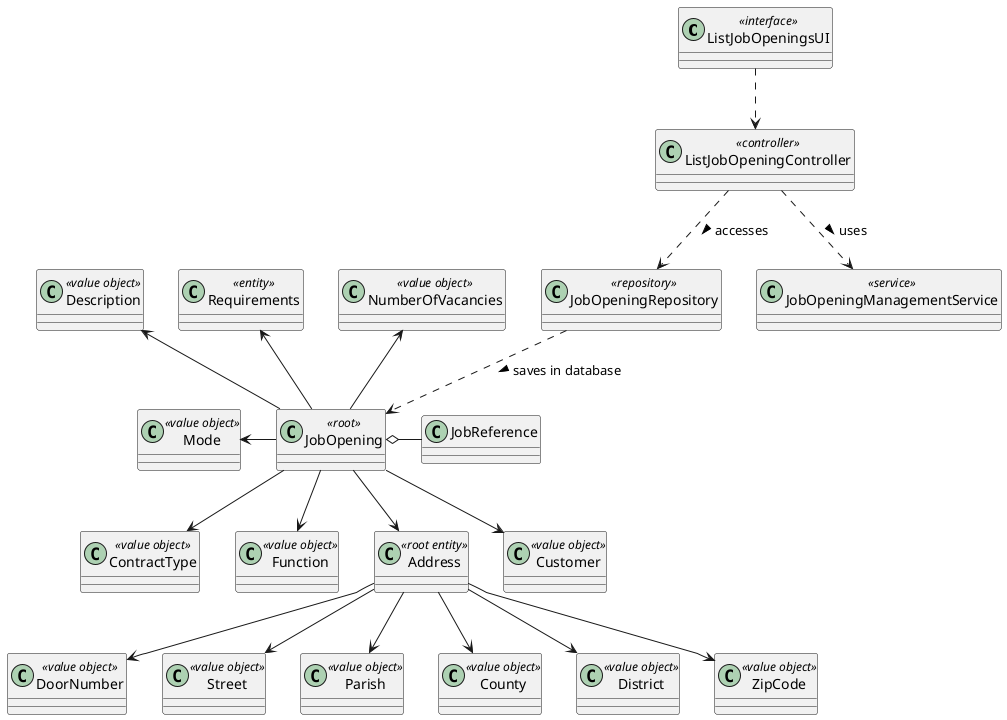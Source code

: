 @startuml
skinparam packageStyle rectangle
skinparam shadowing false
skinparam linetype polyline

skinparam classAttributeIconSize 0


class ListJobOpeningsUI <<interface>>

class ListJobOpeningController <<controller>>

class JobOpeningRepository <<repository>>

class JobOpeningManagementService <<service>>


class JobOpening <<root>>


class ContractType <<value object>>

class Mode <<value object>>

class NumberOfVacancies <<value object>>

class Requirements <<entity>>

class Function <<value object>>

class Description <<value object>>

class Address <<root entity>>

class DoorNumber <<value object>>
class Street <<value object>>
class Parish <<value object>>
class County <<value object>>
class District <<value object>>
class ZipCode <<value object>>


class Customer <<value object>>





ListJobOpeningsUI ..> ListJobOpeningController

ListJobOpeningController ..> JobOpeningRepository : accesses >

JobOpeningRepository ..> JobOpening : saves in database >
ListJobOpeningController ..> JobOpeningManagementService : uses >


JobOpening o- JobReference
JobOpening -down-> ContractType
JobOpening -left-> Mode
JobOpening -up-> NumberOfVacancies
JobOpening -up-> Requirements
JobOpening -down-> Function
JobOpening -up-> Description
JobOpening -down-> Address
JobOpening -down-> Customer

Address -down-> DoorNumber
Address -down-> Parish
Address -down-> County
Address -down-> District
Address -down-> Street
Address -down-> ZipCode


@enduml